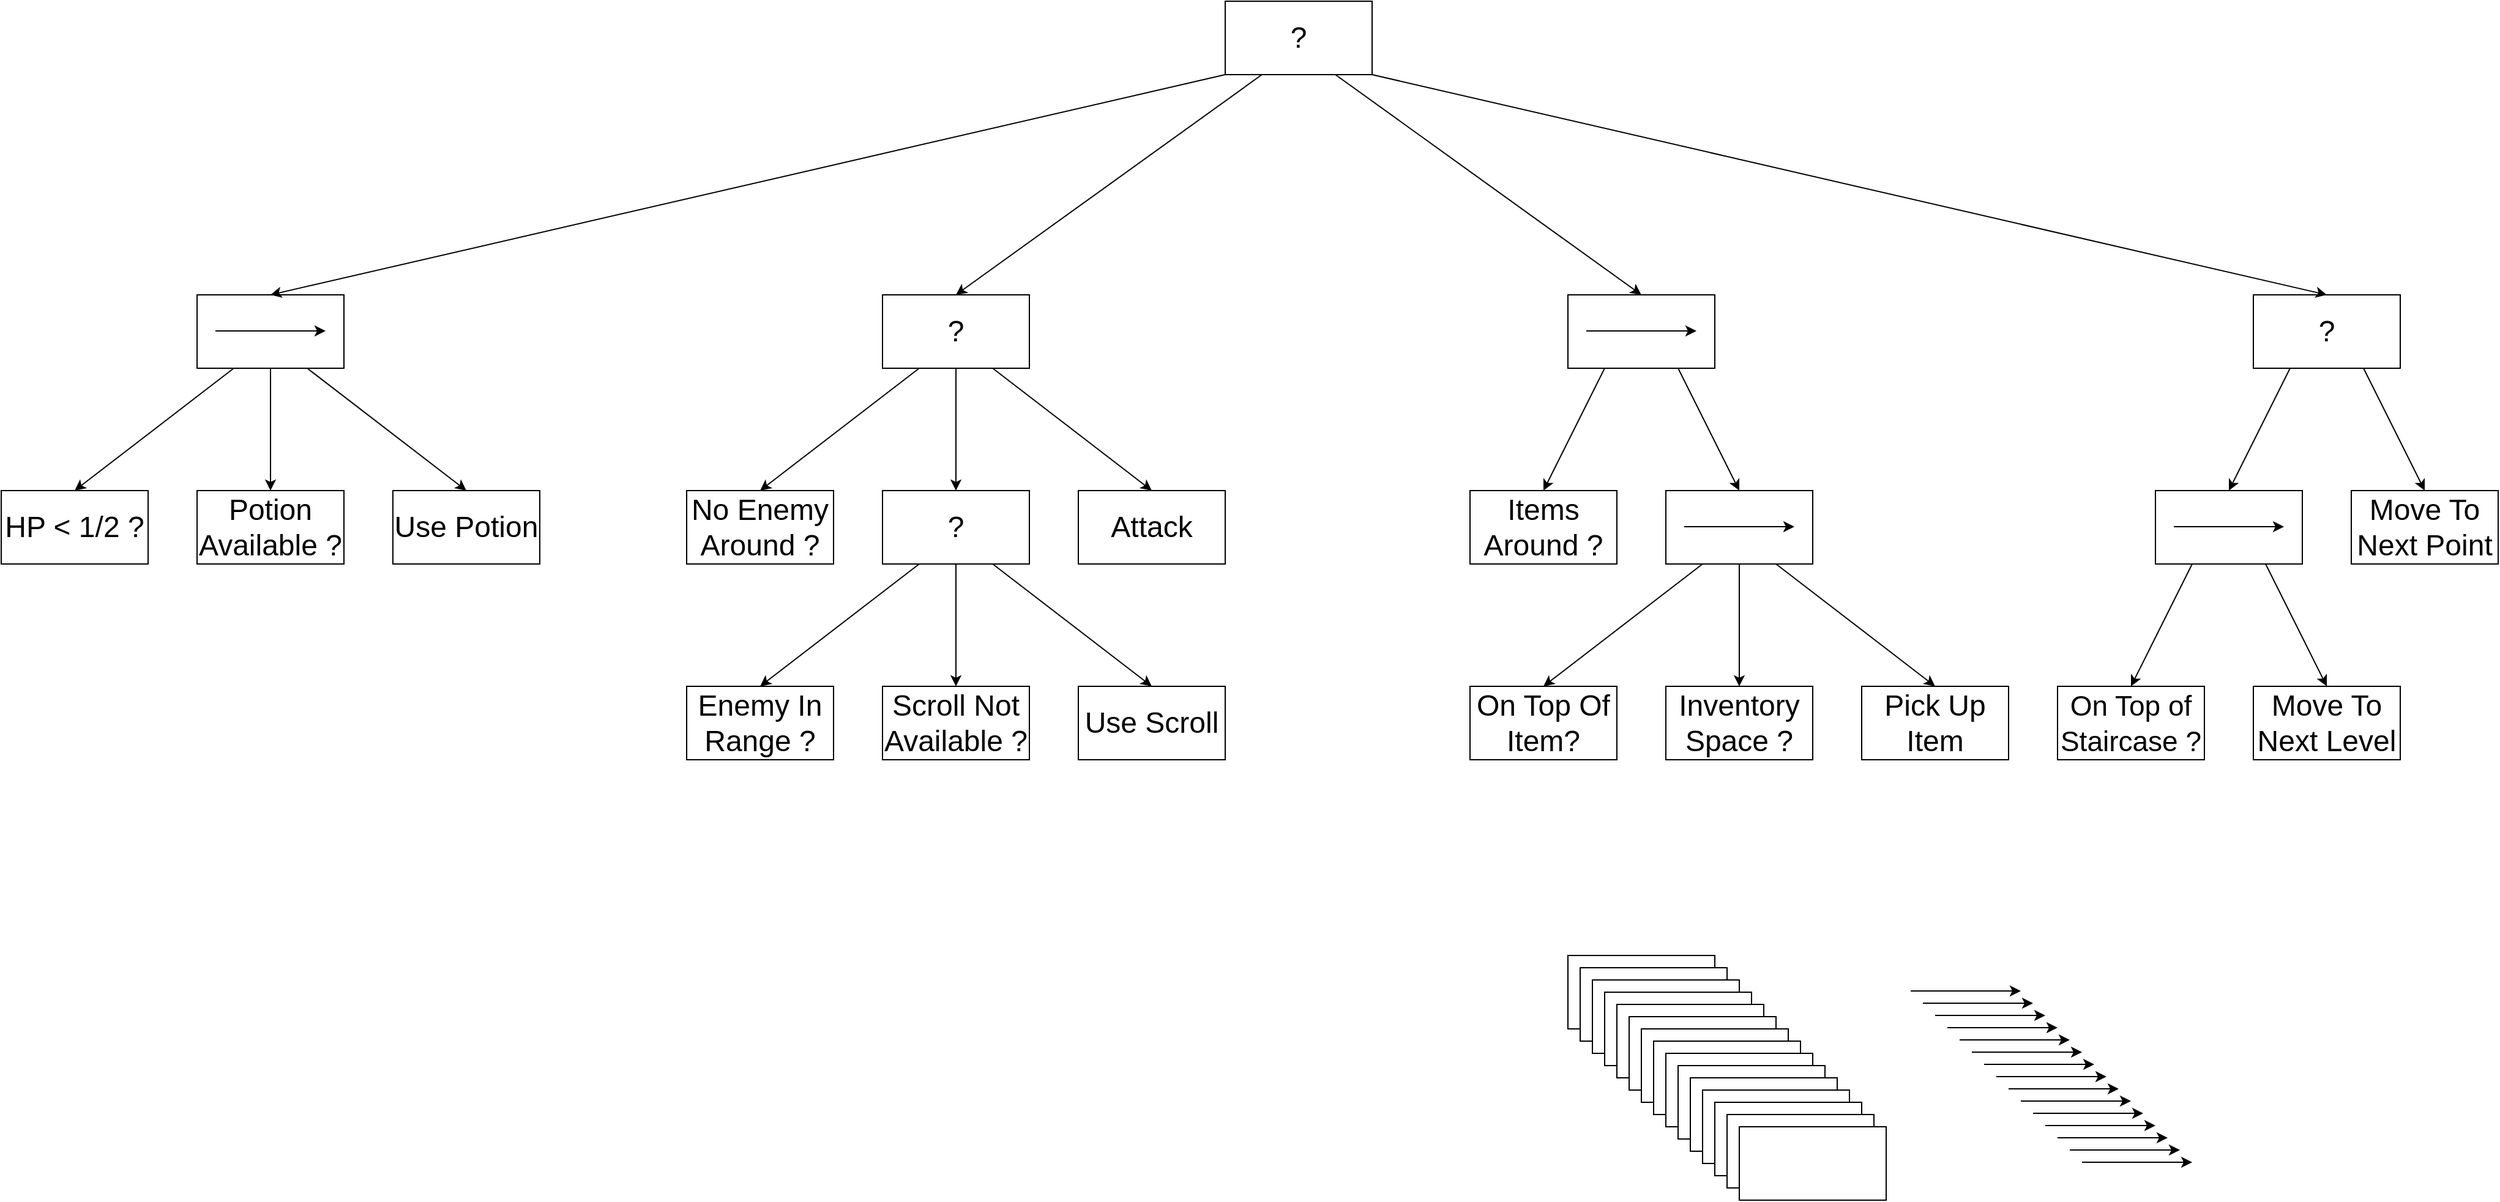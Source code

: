 <mxfile version="20.0.1" type="device"><diagram id="goA0aTlhDnyX1lXu9SaW" name="Page-1"><mxGraphModel dx="3201" dy="1083" grid="1" gridSize="10" guides="1" tooltips="1" connect="1" arrows="1" fold="1" page="1" pageScale="1" pageWidth="827" pageHeight="1169" math="0" shadow="0"><root><mxCell id="0"/><mxCell id="1" parent="0"/><mxCell id="Km789PC3IOr_3pwcTgja-1" value="&lt;font style=&quot;font-size: 24px&quot;&gt;?&lt;/font&gt;" style="rounded=0;whiteSpace=wrap;html=1;" parent="1" vertex="1"><mxGeometry x="360" y="70" width="120" height="60" as="geometry"/></mxCell><mxCell id="Km789PC3IOr_3pwcTgja-2" value="" style="rounded=0;whiteSpace=wrap;html=1;fontSize=24;" parent="1" vertex="1"><mxGeometry x="640" y="850" width="120" height="60" as="geometry"/></mxCell><mxCell id="Km789PC3IOr_3pwcTgja-4" value="Move To Next Point" style="rounded=0;whiteSpace=wrap;html=1;fontSize=24;" parent="1" vertex="1"><mxGeometry x="1280" y="470" width="120" height="60" as="geometry"/></mxCell><mxCell id="Km789PC3IOr_3pwcTgja-5" value="" style="rounded=0;whiteSpace=wrap;html=1;fontSize=24;" parent="1" vertex="1"><mxGeometry x="1120" y="470" width="120" height="60" as="geometry"/></mxCell><mxCell id="Km789PC3IOr_3pwcTgja-7" value="" style="rounded=0;whiteSpace=wrap;html=1;fontSize=24;" parent="1" vertex="1"><mxGeometry x="720" y="470" width="120" height="60" as="geometry"/></mxCell><mxCell id="Km789PC3IOr_3pwcTgja-8" value="Items Around ?" style="rounded=0;whiteSpace=wrap;html=1;fontSize=24;" parent="1" vertex="1"><mxGeometry x="560" y="470" width="120" height="60" as="geometry"/></mxCell><mxCell id="Km789PC3IOr_3pwcTgja-9" value="&lt;span&gt;Attack&lt;/span&gt;" style="rounded=0;whiteSpace=wrap;html=1;fontSize=24;" parent="1" vertex="1"><mxGeometry x="240" y="470" width="120" height="60" as="geometry"/></mxCell><mxCell id="Km789PC3IOr_3pwcTgja-10" value="&lt;span&gt;?&lt;/span&gt;" style="rounded=0;whiteSpace=wrap;html=1;fontSize=24;" parent="1" vertex="1"><mxGeometry x="80" y="470" width="120" height="60" as="geometry"/></mxCell><mxCell id="Km789PC3IOr_3pwcTgja-11" value="No Enemy&lt;br&gt;Around ?" style="rounded=0;whiteSpace=wrap;html=1;fontSize=24;" parent="1" vertex="1"><mxGeometry x="-80" y="470" width="120" height="60" as="geometry"/></mxCell><mxCell id="Km789PC3IOr_3pwcTgja-12" value="Use Potion" style="rounded=0;whiteSpace=wrap;html=1;fontSize=24;" parent="1" vertex="1"><mxGeometry x="-320" y="470" width="120" height="60" as="geometry"/></mxCell><mxCell id="Km789PC3IOr_3pwcTgja-13" value="Potion&lt;br&gt;Available ?" style="rounded=0;whiteSpace=wrap;html=1;fontSize=24;" parent="1" vertex="1"><mxGeometry x="-480" y="470" width="120" height="60" as="geometry"/></mxCell><mxCell id="Km789PC3IOr_3pwcTgja-14" value="HP &amp;lt; 1/2 ?" style="rounded=0;whiteSpace=wrap;html=1;fontSize=24;" parent="1" vertex="1"><mxGeometry x="-640" y="470" width="120" height="60" as="geometry"/></mxCell><mxCell id="Km789PC3IOr_3pwcTgja-15" value="?" style="rounded=0;whiteSpace=wrap;html=1;fontSize=24;" parent="1" vertex="1"><mxGeometry x="1200" y="310" width="120" height="60" as="geometry"/></mxCell><mxCell id="Km789PC3IOr_3pwcTgja-16" value="" style="rounded=0;whiteSpace=wrap;html=1;fontSize=24;" parent="1" vertex="1"><mxGeometry x="640" y="310" width="120" height="60" as="geometry"/></mxCell><mxCell id="Km789PC3IOr_3pwcTgja-17" value="?" style="rounded=0;whiteSpace=wrap;html=1;fontSize=24;" parent="1" vertex="1"><mxGeometry x="80" y="310" width="120" height="60" as="geometry"/></mxCell><mxCell id="Km789PC3IOr_3pwcTgja-18" value="" style="rounded=0;whiteSpace=wrap;html=1;fontSize=24;" parent="1" vertex="1"><mxGeometry x="-480" y="310" width="120" height="60" as="geometry"/></mxCell><mxCell id="Km789PC3IOr_3pwcTgja-19" value="" style="rounded=0;whiteSpace=wrap;html=1;fontSize=24;" parent="1" vertex="1"><mxGeometry x="650" y="860" width="120" height="60" as="geometry"/></mxCell><mxCell id="Km789PC3IOr_3pwcTgja-20" value="" style="rounded=0;whiteSpace=wrap;html=1;fontSize=24;" parent="1" vertex="1"><mxGeometry x="660" y="870" width="120" height="60" as="geometry"/></mxCell><mxCell id="Km789PC3IOr_3pwcTgja-21" value="" style="rounded=0;whiteSpace=wrap;html=1;fontSize=24;" parent="1" vertex="1"><mxGeometry x="670" y="880" width="120" height="60" as="geometry"/></mxCell><mxCell id="Km789PC3IOr_3pwcTgja-22" value="" style="rounded=0;whiteSpace=wrap;html=1;fontSize=24;" parent="1" vertex="1"><mxGeometry x="680" y="890" width="120" height="60" as="geometry"/></mxCell><mxCell id="Km789PC3IOr_3pwcTgja-23" value="" style="rounded=0;whiteSpace=wrap;html=1;fontSize=24;" parent="1" vertex="1"><mxGeometry x="690" y="900" width="120" height="60" as="geometry"/></mxCell><mxCell id="Km789PC3IOr_3pwcTgja-24" value="" style="rounded=0;whiteSpace=wrap;html=1;fontSize=24;" parent="1" vertex="1"><mxGeometry x="700" y="910" width="120" height="60" as="geometry"/></mxCell><mxCell id="Km789PC3IOr_3pwcTgja-25" value="" style="rounded=0;whiteSpace=wrap;html=1;fontSize=24;" parent="1" vertex="1"><mxGeometry x="710" y="920" width="120" height="60" as="geometry"/></mxCell><mxCell id="Km789PC3IOr_3pwcTgja-26" value="" style="rounded=0;whiteSpace=wrap;html=1;fontSize=24;" parent="1" vertex="1"><mxGeometry x="720" y="930" width="120" height="60" as="geometry"/></mxCell><mxCell id="Km789PC3IOr_3pwcTgja-27" value="" style="rounded=0;whiteSpace=wrap;html=1;fontSize=24;" parent="1" vertex="1"><mxGeometry x="730" y="940" width="120" height="60" as="geometry"/></mxCell><mxCell id="Km789PC3IOr_3pwcTgja-28" value="" style="rounded=0;whiteSpace=wrap;html=1;fontSize=24;" parent="1" vertex="1"><mxGeometry x="740" y="950" width="120" height="60" as="geometry"/></mxCell><mxCell id="Km789PC3IOr_3pwcTgja-29" value="" style="rounded=0;whiteSpace=wrap;html=1;fontSize=24;" parent="1" vertex="1"><mxGeometry x="750" y="960" width="120" height="60" as="geometry"/></mxCell><mxCell id="Km789PC3IOr_3pwcTgja-30" value="" style="rounded=0;whiteSpace=wrap;html=1;fontSize=24;" parent="1" vertex="1"><mxGeometry x="760" y="970" width="120" height="60" as="geometry"/></mxCell><mxCell id="Km789PC3IOr_3pwcTgja-31" value="" style="rounded=0;whiteSpace=wrap;html=1;fontSize=24;" parent="1" vertex="1"><mxGeometry x="770" y="980" width="120" height="60" as="geometry"/></mxCell><mxCell id="Km789PC3IOr_3pwcTgja-32" value="" style="rounded=0;whiteSpace=wrap;html=1;fontSize=24;" parent="1" vertex="1"><mxGeometry x="780" y="990" width="120" height="60" as="geometry"/></mxCell><mxCell id="Km789PC3IOr_3pwcTgja-33" value="Inventory Space ?" style="rounded=0;whiteSpace=wrap;html=1;fontSize=24;" parent="1" vertex="1"><mxGeometry x="720" y="630" width="120" height="60" as="geometry"/></mxCell><mxCell id="Km789PC3IOr_3pwcTgja-34" value="Move To Next Level" style="rounded=0;whiteSpace=wrap;html=1;fontSize=24;" parent="1" vertex="1"><mxGeometry x="1200" y="630" width="120" height="60" as="geometry"/></mxCell><mxCell id="Km789PC3IOr_3pwcTgja-35" value="&lt;span style=&quot;font-size: 23px&quot;&gt;On Top of Staircase ?&lt;/span&gt;" style="rounded=0;whiteSpace=wrap;html=1;fontSize=24;" parent="1" vertex="1"><mxGeometry x="1040" y="630" width="120" height="60" as="geometry"/></mxCell><mxCell id="Km789PC3IOr_3pwcTgja-45" value="Use Scroll" style="rounded=0;whiteSpace=wrap;html=1;fontSize=24;" parent="1" vertex="1"><mxGeometry x="240" y="630" width="120" height="60" as="geometry"/></mxCell><mxCell id="Km789PC3IOr_3pwcTgja-46" value="&lt;font style=&quot;font-size: 24px&quot;&gt;Scroll Not Available ?&lt;/font&gt;" style="rounded=0;whiteSpace=wrap;html=1;fontSize=24;" parent="1" vertex="1"><mxGeometry x="80" y="630" width="120" height="60" as="geometry"/></mxCell><mxCell id="Km789PC3IOr_3pwcTgja-47" value="Enemy In Range ?" style="rounded=0;whiteSpace=wrap;html=1;fontSize=24;" parent="1" vertex="1"><mxGeometry x="-80" y="630" width="120" height="60" as="geometry"/></mxCell><mxCell id="Km789PC3IOr_3pwcTgja-48" value="" style="endArrow=classic;html=1;rounded=0;fontSize=24;" parent="1" edge="1"><mxGeometry width="50" height="50" relative="1" as="geometry"><mxPoint x="-465" y="339.5" as="sourcePoint"/><mxPoint x="-375" y="339.5" as="targetPoint"/></mxGeometry></mxCell><mxCell id="Km789PC3IOr_3pwcTgja-49" value="" style="endArrow=classic;html=1;rounded=0;fontSize=24;" parent="1" edge="1"><mxGeometry width="50" height="50" relative="1" as="geometry"><mxPoint x="920" y="879" as="sourcePoint"/><mxPoint x="1010" y="879" as="targetPoint"/></mxGeometry></mxCell><mxCell id="Km789PC3IOr_3pwcTgja-51" value="" style="endArrow=classic;html=1;rounded=0;fontSize=24;" parent="1" edge="1"><mxGeometry width="50" height="50" relative="1" as="geometry"><mxPoint x="655" y="339.5" as="sourcePoint"/><mxPoint x="745" y="339.5" as="targetPoint"/></mxGeometry></mxCell><mxCell id="Km789PC3IOr_3pwcTgja-53" value="" style="endArrow=classic;html=1;rounded=0;fontSize=18;exitX=0.25;exitY=1;exitDx=0;exitDy=0;entryX=0.5;entryY=0;entryDx=0;entryDy=0;" parent="1" source="Km789PC3IOr_3pwcTgja-10" target="Km789PC3IOr_3pwcTgja-47" edge="1"><mxGeometry width="50" height="50" relative="1" as="geometry"><mxPoint x="-420" y="710" as="sourcePoint"/><mxPoint x="-230" y="630" as="targetPoint"/></mxGeometry></mxCell><mxCell id="Km789PC3IOr_3pwcTgja-54" value="" style="endArrow=classic;html=1;rounded=0;fontSize=18;exitX=0.5;exitY=1;exitDx=0;exitDy=0;entryX=0.5;entryY=0;entryDx=0;entryDy=0;" parent="1" source="Km789PC3IOr_3pwcTgja-10" target="Km789PC3IOr_3pwcTgja-46" edge="1"><mxGeometry width="50" height="50" relative="1" as="geometry"><mxPoint x="120" y="540" as="sourcePoint"/><mxPoint x="-10" y="640" as="targetPoint"/></mxGeometry></mxCell><mxCell id="Km789PC3IOr_3pwcTgja-55" value="" style="endArrow=classic;html=1;rounded=0;fontSize=18;exitX=0.75;exitY=1;exitDx=0;exitDy=0;entryX=0.5;entryY=0;entryDx=0;entryDy=0;" parent="1" source="Km789PC3IOr_3pwcTgja-10" target="Km789PC3IOr_3pwcTgja-45" edge="1"><mxGeometry width="50" height="50" relative="1" as="geometry"><mxPoint x="150" y="540" as="sourcePoint"/><mxPoint x="150" y="640" as="targetPoint"/></mxGeometry></mxCell><mxCell id="Km789PC3IOr_3pwcTgja-59" value="" style="endArrow=classic;html=1;rounded=0;fontSize=24;entryX=0.5;entryY=0;entryDx=0;entryDy=0;exitX=0.25;exitY=1;exitDx=0;exitDy=0;" parent="1" source="Km789PC3IOr_3pwcTgja-18" target="Km789PC3IOr_3pwcTgja-14" edge="1"><mxGeometry width="50" height="50" relative="1" as="geometry"><mxPoint x="-600" y="430" as="sourcePoint"/><mxPoint x="-550" y="380" as="targetPoint"/></mxGeometry></mxCell><mxCell id="Km789PC3IOr_3pwcTgja-60" value="" style="endArrow=classic;html=1;rounded=0;fontSize=24;entryX=0.5;entryY=0;entryDx=0;entryDy=0;exitX=0.5;exitY=1;exitDx=0;exitDy=0;" parent="1" source="Km789PC3IOr_3pwcTgja-18" target="Km789PC3IOr_3pwcTgja-13" edge="1"><mxGeometry width="50" height="50" relative="1" as="geometry"><mxPoint x="-440" y="380" as="sourcePoint"/><mxPoint x="-570" y="480" as="targetPoint"/></mxGeometry></mxCell><mxCell id="Km789PC3IOr_3pwcTgja-61" value="" style="endArrow=classic;html=1;rounded=0;fontSize=24;entryX=0.5;entryY=0;entryDx=0;entryDy=0;exitX=0.75;exitY=1;exitDx=0;exitDy=0;" parent="1" source="Km789PC3IOr_3pwcTgja-18" target="Km789PC3IOr_3pwcTgja-12" edge="1"><mxGeometry width="50" height="50" relative="1" as="geometry"><mxPoint x="-430" y="390" as="sourcePoint"/><mxPoint x="-560" y="490" as="targetPoint"/></mxGeometry></mxCell><mxCell id="Km789PC3IOr_3pwcTgja-62" value="" style="endArrow=classic;html=1;rounded=0;fontSize=24;entryX=0.5;entryY=0;entryDx=0;entryDy=0;exitX=0.25;exitY=1;exitDx=0;exitDy=0;" parent="1" source="Km789PC3IOr_3pwcTgja-17" target="Km789PC3IOr_3pwcTgja-11" edge="1"><mxGeometry width="50" height="50" relative="1" as="geometry"><mxPoint x="-420" y="400" as="sourcePoint"/><mxPoint x="-550" y="500" as="targetPoint"/></mxGeometry></mxCell><mxCell id="Km789PC3IOr_3pwcTgja-63" value="" style="endArrow=classic;html=1;rounded=0;fontSize=24;exitX=0.5;exitY=1;exitDx=0;exitDy=0;entryX=0.5;entryY=0;entryDx=0;entryDy=0;" parent="1" source="Km789PC3IOr_3pwcTgja-17" target="Km789PC3IOr_3pwcTgja-10" edge="1"><mxGeometry width="50" height="50" relative="1" as="geometry"><mxPoint x="120" y="380" as="sourcePoint"/><mxPoint x="190" y="440" as="targetPoint"/></mxGeometry></mxCell><mxCell id="Km789PC3IOr_3pwcTgja-64" value="" style="endArrow=classic;html=1;rounded=0;fontSize=24;entryX=0.5;entryY=0;entryDx=0;entryDy=0;exitX=0.75;exitY=1;exitDx=0;exitDy=0;" parent="1" source="Km789PC3IOr_3pwcTgja-17" target="Km789PC3IOr_3pwcTgja-9" edge="1"><mxGeometry width="50" height="50" relative="1" as="geometry"><mxPoint x="130" y="390" as="sourcePoint"/><mxPoint y="490" as="targetPoint"/></mxGeometry></mxCell><mxCell id="Km789PC3IOr_3pwcTgja-65" value="" style="endArrow=classic;html=1;rounded=0;fontSize=24;entryX=0.5;entryY=0;entryDx=0;entryDy=0;exitX=0.25;exitY=1;exitDx=0;exitDy=0;" parent="1" source="Km789PC3IOr_3pwcTgja-16" target="Km789PC3IOr_3pwcTgja-8" edge="1"><mxGeometry width="50" height="50" relative="1" as="geometry"><mxPoint x="180" y="380" as="sourcePoint"/><mxPoint x="310" y="480" as="targetPoint"/></mxGeometry></mxCell><mxCell id="Km789PC3IOr_3pwcTgja-66" value="" style="endArrow=classic;html=1;rounded=0;fontSize=24;entryX=0.5;entryY=0;entryDx=0;entryDy=0;exitX=0.75;exitY=1;exitDx=0;exitDy=0;" parent="1" source="Km789PC3IOr_3pwcTgja-16" target="Km789PC3IOr_3pwcTgja-7" edge="1"><mxGeometry width="50" height="50" relative="1" as="geometry"><mxPoint x="680" y="380" as="sourcePoint"/><mxPoint x="630" y="480" as="targetPoint"/></mxGeometry></mxCell><mxCell id="Km789PC3IOr_3pwcTgja-67" value="" style="endArrow=classic;html=1;rounded=0;fontSize=24;" parent="1" edge="1"><mxGeometry width="50" height="50" relative="1" as="geometry"><mxPoint x="1135" y="499.5" as="sourcePoint"/><mxPoint x="1225" y="499.5" as="targetPoint"/></mxGeometry></mxCell><mxCell id="Km789PC3IOr_3pwcTgja-3" value="On Top Of Item?" style="rounded=0;whiteSpace=wrap;html=1;fontSize=24;" parent="1" vertex="1"><mxGeometry x="560" y="630" width="120" height="60" as="geometry"/></mxCell><mxCell id="Km789PC3IOr_3pwcTgja-68" value="" style="endArrow=classic;html=1;rounded=0;fontSize=24;entryX=0.5;entryY=0;entryDx=0;entryDy=0;exitX=0.25;exitY=1;exitDx=0;exitDy=0;" parent="1" source="Km789PC3IOr_3pwcTgja-15" target="Km789PC3IOr_3pwcTgja-5" edge="1"><mxGeometry width="50" height="50" relative="1" as="geometry"><mxPoint x="1100" y="360" as="sourcePoint"/><mxPoint x="1050" y="460" as="targetPoint"/></mxGeometry></mxCell><mxCell id="Km789PC3IOr_3pwcTgja-69" value="" style="endArrow=classic;html=1;rounded=0;fontSize=24;entryX=0.5;entryY=0;entryDx=0;entryDy=0;exitX=0.75;exitY=1;exitDx=0;exitDy=0;" parent="1" source="Km789PC3IOr_3pwcTgja-15" target="Km789PC3IOr_3pwcTgja-4" edge="1"><mxGeometry width="50" height="50" relative="1" as="geometry"><mxPoint x="1240" y="380" as="sourcePoint"/><mxPoint x="1190" y="480" as="targetPoint"/></mxGeometry></mxCell><mxCell id="Km789PC3IOr_3pwcTgja-70" value="" style="endArrow=classic;html=1;rounded=0;fontSize=24;entryX=0.5;entryY=0;entryDx=0;entryDy=0;exitX=1;exitY=1;exitDx=0;exitDy=0;" parent="1" source="Km789PC3IOr_3pwcTgja-1" target="Km789PC3IOr_3pwcTgja-15" edge="1"><mxGeometry width="50" height="50" relative="1" as="geometry"><mxPoint x="1300" y="380" as="sourcePoint"/><mxPoint x="1350" y="480" as="targetPoint"/></mxGeometry></mxCell><mxCell id="Km789PC3IOr_3pwcTgja-71" value="" style="endArrow=classic;html=1;rounded=0;fontSize=24;entryX=0.5;entryY=0;entryDx=0;entryDy=0;exitX=0.75;exitY=1;exitDx=0;exitDy=0;" parent="1" source="Km789PC3IOr_3pwcTgja-1" target="Km789PC3IOr_3pwcTgja-16" edge="1"><mxGeometry width="50" height="50" relative="1" as="geometry"><mxPoint x="440" y="180" as="sourcePoint"/><mxPoint x="1270" y="320" as="targetPoint"/></mxGeometry></mxCell><mxCell id="Km789PC3IOr_3pwcTgja-72" value="" style="endArrow=classic;html=1;rounded=0;fontSize=24;entryX=0.5;entryY=0;entryDx=0;entryDy=0;exitX=0.25;exitY=1;exitDx=0;exitDy=0;" parent="1" source="Km789PC3IOr_3pwcTgja-1" target="Km789PC3IOr_3pwcTgja-17" edge="1"><mxGeometry width="50" height="50" relative="1" as="geometry"><mxPoint x="460" y="140" as="sourcePoint"/><mxPoint x="710" y="320" as="targetPoint"/></mxGeometry></mxCell><mxCell id="Km789PC3IOr_3pwcTgja-73" value="" style="endArrow=classic;html=1;rounded=0;fontSize=24;entryX=0.5;entryY=0;entryDx=0;entryDy=0;exitX=0;exitY=1;exitDx=0;exitDy=0;" parent="1" source="Km789PC3IOr_3pwcTgja-1" target="Km789PC3IOr_3pwcTgja-18" edge="1"><mxGeometry width="50" height="50" relative="1" as="geometry"><mxPoint x="370" y="140" as="sourcePoint"/><mxPoint x="150" y="320" as="targetPoint"/></mxGeometry></mxCell><mxCell id="Km789PC3IOr_3pwcTgja-74" value="" style="endArrow=classic;html=1;rounded=0;fontSize=24;entryX=0.5;entryY=0;entryDx=0;entryDy=0;exitX=0.25;exitY=1;exitDx=0;exitDy=0;" parent="1" source="Km789PC3IOr_3pwcTgja-5" target="Km789PC3IOr_3pwcTgja-35" edge="1"><mxGeometry width="50" height="50" relative="1" as="geometry"><mxPoint x="1240" y="380" as="sourcePoint"/><mxPoint x="1190" y="480" as="targetPoint"/></mxGeometry></mxCell><mxCell id="Km789PC3IOr_3pwcTgja-75" value="" style="endArrow=classic;html=1;rounded=0;fontSize=24;entryX=0.5;entryY=0;entryDx=0;entryDy=0;exitX=0.75;exitY=1;exitDx=0;exitDy=0;" parent="1" source="Km789PC3IOr_3pwcTgja-5" target="Km789PC3IOr_3pwcTgja-34" edge="1"><mxGeometry width="50" height="50" relative="1" as="geometry"><mxPoint x="1160" y="540" as="sourcePoint"/><mxPoint x="1110" y="640" as="targetPoint"/></mxGeometry></mxCell><mxCell id="Km789PC3IOr_3pwcTgja-76" value="" style="endArrow=classic;html=1;rounded=0;fontSize=24;" parent="1" edge="1"><mxGeometry width="50" height="50" relative="1" as="geometry"><mxPoint x="735" y="499.5" as="sourcePoint"/><mxPoint x="825" y="499.5" as="targetPoint"/></mxGeometry></mxCell><mxCell id="Km789PC3IOr_3pwcTgja-77" value="" style="endArrow=classic;html=1;rounded=0;fontSize=24;entryX=0.5;entryY=0;entryDx=0;entryDy=0;exitX=0.25;exitY=1;exitDx=0;exitDy=0;" parent="1" source="Km789PC3IOr_3pwcTgja-7" target="Km789PC3IOr_3pwcTgja-3" edge="1"><mxGeometry width="50" height="50" relative="1" as="geometry"><mxPoint x="680" y="380" as="sourcePoint"/><mxPoint x="550" y="480" as="targetPoint"/></mxGeometry></mxCell><mxCell id="Km789PC3IOr_3pwcTgja-78" value="" style="endArrow=classic;html=1;rounded=0;fontSize=24;entryX=0.5;entryY=0;entryDx=0;entryDy=0;exitX=0.5;exitY=1;exitDx=0;exitDy=0;" parent="1" source="Km789PC3IOr_3pwcTgja-7" target="Km789PC3IOr_3pwcTgja-33" edge="1"><mxGeometry width="50" height="50" relative="1" as="geometry"><mxPoint x="680" y="540" as="sourcePoint"/><mxPoint x="630" y="640" as="targetPoint"/></mxGeometry></mxCell><mxCell id="Km789PC3IOr_3pwcTgja-79" value="" style="endArrow=classic;html=1;rounded=0;fontSize=24;" parent="1" edge="1"><mxGeometry width="50" height="50" relative="1" as="geometry"><mxPoint x="930" y="889" as="sourcePoint"/><mxPoint x="1020" y="889" as="targetPoint"/></mxGeometry></mxCell><mxCell id="Km789PC3IOr_3pwcTgja-80" value="" style="endArrow=classic;html=1;rounded=0;fontSize=24;" parent="1" edge="1"><mxGeometry width="50" height="50" relative="1" as="geometry"><mxPoint x="940" y="899" as="sourcePoint"/><mxPoint x="1030" y="899" as="targetPoint"/></mxGeometry></mxCell><mxCell id="Km789PC3IOr_3pwcTgja-81" value="" style="endArrow=classic;html=1;rounded=0;fontSize=24;" parent="1" edge="1"><mxGeometry width="50" height="50" relative="1" as="geometry"><mxPoint x="950" y="909" as="sourcePoint"/><mxPoint x="1040" y="909" as="targetPoint"/></mxGeometry></mxCell><mxCell id="Km789PC3IOr_3pwcTgja-82" value="" style="endArrow=classic;html=1;rounded=0;fontSize=24;" parent="1" edge="1"><mxGeometry width="50" height="50" relative="1" as="geometry"><mxPoint x="960" y="919" as="sourcePoint"/><mxPoint x="1050" y="919" as="targetPoint"/></mxGeometry></mxCell><mxCell id="Km789PC3IOr_3pwcTgja-83" value="" style="endArrow=classic;html=1;rounded=0;fontSize=24;" parent="1" edge="1"><mxGeometry width="50" height="50" relative="1" as="geometry"><mxPoint x="970" y="929" as="sourcePoint"/><mxPoint x="1060" y="929" as="targetPoint"/></mxGeometry></mxCell><mxCell id="Km789PC3IOr_3pwcTgja-84" value="" style="endArrow=classic;html=1;rounded=0;fontSize=24;" parent="1" edge="1"><mxGeometry width="50" height="50" relative="1" as="geometry"><mxPoint x="980" y="939" as="sourcePoint"/><mxPoint x="1070" y="939" as="targetPoint"/></mxGeometry></mxCell><mxCell id="Km789PC3IOr_3pwcTgja-85" value="" style="endArrow=classic;html=1;rounded=0;fontSize=24;" parent="1" edge="1"><mxGeometry width="50" height="50" relative="1" as="geometry"><mxPoint x="990" y="949" as="sourcePoint"/><mxPoint x="1080" y="949" as="targetPoint"/></mxGeometry></mxCell><mxCell id="Km789PC3IOr_3pwcTgja-86" value="" style="endArrow=classic;html=1;rounded=0;fontSize=24;" parent="1" edge="1"><mxGeometry width="50" height="50" relative="1" as="geometry"><mxPoint x="1000" y="959" as="sourcePoint"/><mxPoint x="1090" y="959" as="targetPoint"/></mxGeometry></mxCell><mxCell id="Km789PC3IOr_3pwcTgja-87" value="" style="endArrow=classic;html=1;rounded=0;fontSize=24;" parent="1" edge="1"><mxGeometry width="50" height="50" relative="1" as="geometry"><mxPoint x="1010" y="969" as="sourcePoint"/><mxPoint x="1100" y="969" as="targetPoint"/></mxGeometry></mxCell><mxCell id="Km789PC3IOr_3pwcTgja-88" value="" style="endArrow=classic;html=1;rounded=0;fontSize=24;" parent="1" edge="1"><mxGeometry width="50" height="50" relative="1" as="geometry"><mxPoint x="1020" y="979" as="sourcePoint"/><mxPoint x="1110" y="979" as="targetPoint"/></mxGeometry></mxCell><mxCell id="Km789PC3IOr_3pwcTgja-89" value="" style="endArrow=classic;html=1;rounded=0;fontSize=24;" parent="1" edge="1"><mxGeometry width="50" height="50" relative="1" as="geometry"><mxPoint x="1030" y="989" as="sourcePoint"/><mxPoint x="1120" y="989" as="targetPoint"/></mxGeometry></mxCell><mxCell id="Km789PC3IOr_3pwcTgja-90" value="" style="endArrow=classic;html=1;rounded=0;fontSize=24;" parent="1" edge="1"><mxGeometry width="50" height="50" relative="1" as="geometry"><mxPoint x="1040" y="999" as="sourcePoint"/><mxPoint x="1130" y="999" as="targetPoint"/></mxGeometry></mxCell><mxCell id="Km789PC3IOr_3pwcTgja-91" value="" style="endArrow=classic;html=1;rounded=0;fontSize=24;" parent="1" edge="1"><mxGeometry width="50" height="50" relative="1" as="geometry"><mxPoint x="1050" y="1009" as="sourcePoint"/><mxPoint x="1140" y="1009" as="targetPoint"/></mxGeometry></mxCell><mxCell id="Km789PC3IOr_3pwcTgja-92" value="" style="endArrow=classic;html=1;rounded=0;fontSize=24;" parent="1" edge="1"><mxGeometry width="50" height="50" relative="1" as="geometry"><mxPoint x="1060" y="1019" as="sourcePoint"/><mxPoint x="1150" y="1019" as="targetPoint"/></mxGeometry></mxCell><mxCell id="MCCU0kPZ77jRiNYRpjLi-1" value="Pick Up Item" style="rounded=0;whiteSpace=wrap;html=1;fontSize=24;" vertex="1" parent="1"><mxGeometry x="880" y="630" width="120" height="60" as="geometry"/></mxCell><mxCell id="MCCU0kPZ77jRiNYRpjLi-2" value="" style="endArrow=classic;html=1;rounded=0;fontSize=24;entryX=0.5;entryY=0;entryDx=0;entryDy=0;exitX=0.75;exitY=1;exitDx=0;exitDy=0;" edge="1" parent="1" source="Km789PC3IOr_3pwcTgja-7" target="MCCU0kPZ77jRiNYRpjLi-1"><mxGeometry width="50" height="50" relative="1" as="geometry"><mxPoint x="790" y="540" as="sourcePoint"/><mxPoint x="790" y="640" as="targetPoint"/></mxGeometry></mxCell></root></mxGraphModel></diagram></mxfile>
